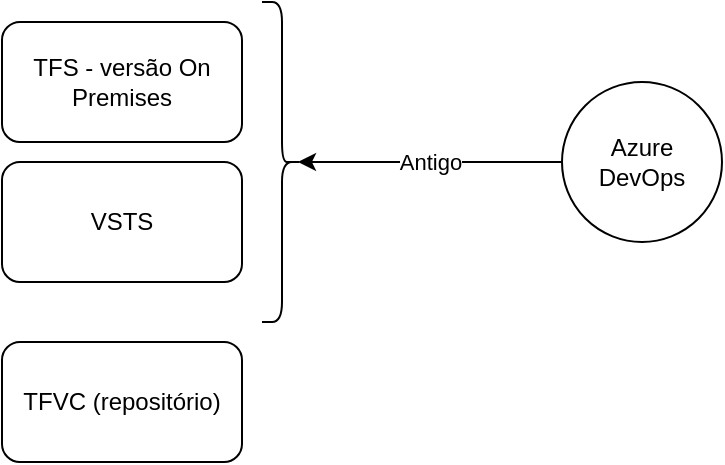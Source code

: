 <mxfile version="13.9.9" type="github">
  <diagram id="0l9iCU2n51F14So56S5U" name="Page-1">
    <mxGraphModel dx="1662" dy="705" grid="1" gridSize="10" guides="1" tooltips="1" connect="1" arrows="1" fold="1" page="1" pageScale="1" pageWidth="827" pageHeight="1169" math="0" shadow="0">
      <root>
        <mxCell id="0" />
        <mxCell id="1" parent="0" />
        <mxCell id="TAeenijPzfRU9d3aUyMh-1" value="Azure DevOps" style="ellipse;whiteSpace=wrap;html=1;aspect=fixed;" vertex="1" parent="1">
          <mxGeometry x="350" y="130" width="80" height="80" as="geometry" />
        </mxCell>
        <mxCell id="TAeenijPzfRU9d3aUyMh-2" value="VSTS" style="rounded=1;whiteSpace=wrap;html=1;" vertex="1" parent="1">
          <mxGeometry x="70" y="170" width="120" height="60" as="geometry" />
        </mxCell>
        <mxCell id="TAeenijPzfRU9d3aUyMh-3" value="TFS - versão On Premises" style="rounded=1;whiteSpace=wrap;html=1;" vertex="1" parent="1">
          <mxGeometry x="70" y="100" width="120" height="60" as="geometry" />
        </mxCell>
        <mxCell id="TAeenijPzfRU9d3aUyMh-6" value="" style="shape=curlyBracket;whiteSpace=wrap;html=1;rounded=1;rotation=-180;size=0.5;" vertex="1" parent="1">
          <mxGeometry x="200" y="90" width="20" height="160" as="geometry" />
        </mxCell>
        <mxCell id="TAeenijPzfRU9d3aUyMh-7" value="" style="endArrow=classic;html=1;entryX=0.1;entryY=0.5;entryDx=0;entryDy=0;entryPerimeter=0;exitX=0;exitY=0.5;exitDx=0;exitDy=0;" edge="1" parent="1" source="TAeenijPzfRU9d3aUyMh-1">
          <mxGeometry relative="1" as="geometry">
            <mxPoint x="350" y="180" as="sourcePoint" />
            <mxPoint x="218" y="170" as="targetPoint" />
            <Array as="points">
              <mxPoint x="290" y="170" />
            </Array>
          </mxGeometry>
        </mxCell>
        <mxCell id="TAeenijPzfRU9d3aUyMh-8" value="Antigo" style="edgeLabel;resizable=0;html=1;align=center;verticalAlign=middle;" connectable="0" vertex="1" parent="TAeenijPzfRU9d3aUyMh-7">
          <mxGeometry relative="1" as="geometry" />
        </mxCell>
        <mxCell id="TAeenijPzfRU9d3aUyMh-11" value="TFVC (repositório)" style="rounded=1;whiteSpace=wrap;html=1;" vertex="1" parent="1">
          <mxGeometry x="70" y="260" width="120" height="60" as="geometry" />
        </mxCell>
      </root>
    </mxGraphModel>
  </diagram>
</mxfile>
